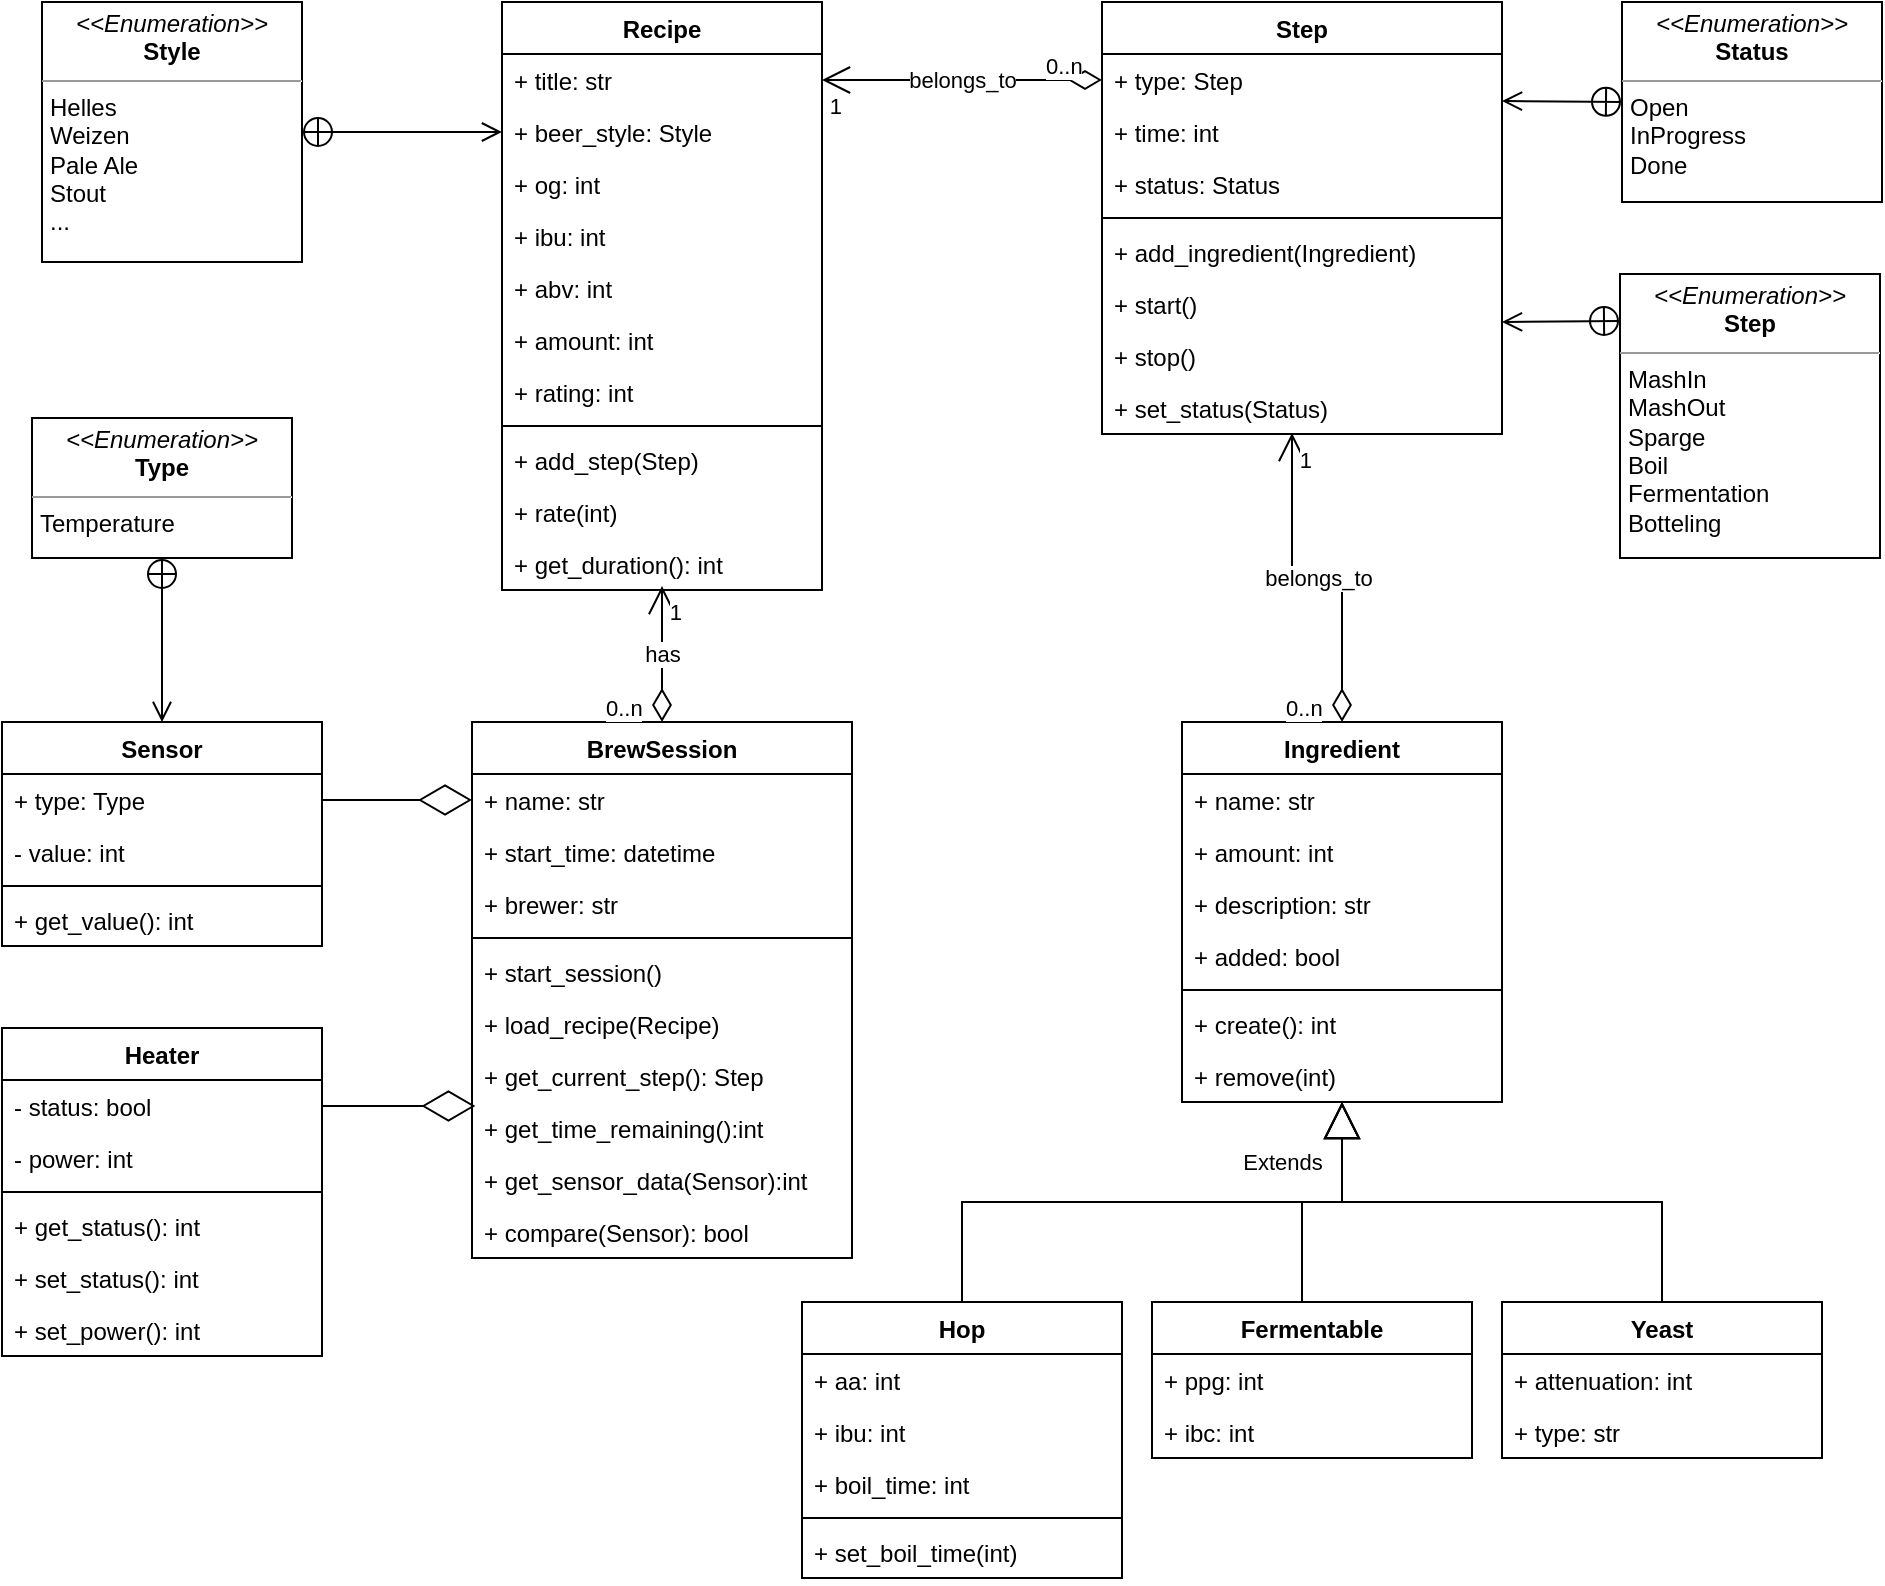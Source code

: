 <mxfile version="20.0.4" type="device" pages="4"><diagram id="474049iCHd0YN2IEDQ1o" name="UML"><mxGraphModel dx="1483" dy="907" grid="1" gridSize="10" guides="1" tooltips="1" connect="1" arrows="1" fold="1" page="1" pageScale="1" pageWidth="827" pageHeight="1169" math="0" shadow="0"><root><mxCell id="0"/><mxCell id="1" parent="0"/><mxCell id="PX-l-3QsRFoN9vIIL_Gz-28" value="Recipe" style="swimlane;fontStyle=1;align=center;verticalAlign=top;childLayout=stackLayout;horizontal=1;startSize=26;horizontalStack=0;resizeParent=1;resizeParentMax=0;resizeLast=0;collapsible=1;marginBottom=0;" parent="1" vertex="1"><mxGeometry x="280" y="30" width="160" height="294" as="geometry"/></mxCell><mxCell id="PX-l-3QsRFoN9vIIL_Gz-29" value="+ title: str" style="text;strokeColor=none;fillColor=none;align=left;verticalAlign=top;spacingLeft=4;spacingRight=4;overflow=hidden;rotatable=0;points=[[0,0.5],[1,0.5]];portConstraint=eastwest;" parent="PX-l-3QsRFoN9vIIL_Gz-28" vertex="1"><mxGeometry y="26" width="160" height="26" as="geometry"/></mxCell><mxCell id="_XzTBsYIQ24NZ0gjoMmI-53" value="+ beer_style: Style" style="text;strokeColor=none;fillColor=none;align=left;verticalAlign=top;spacingLeft=4;spacingRight=4;overflow=hidden;rotatable=0;points=[[0,0.5],[1,0.5]];portConstraint=eastwest;" parent="PX-l-3QsRFoN9vIIL_Gz-28" vertex="1"><mxGeometry y="52" width="160" height="26" as="geometry"/></mxCell><mxCell id="_XzTBsYIQ24NZ0gjoMmI-54" value="+ og: int" style="text;strokeColor=none;fillColor=none;align=left;verticalAlign=top;spacingLeft=4;spacingRight=4;overflow=hidden;rotatable=0;points=[[0,0.5],[1,0.5]];portConstraint=eastwest;" parent="PX-l-3QsRFoN9vIIL_Gz-28" vertex="1"><mxGeometry y="78" width="160" height="26" as="geometry"/></mxCell><mxCell id="_XzTBsYIQ24NZ0gjoMmI-55" value="+ ibu: int" style="text;strokeColor=none;fillColor=none;align=left;verticalAlign=top;spacingLeft=4;spacingRight=4;overflow=hidden;rotatable=0;points=[[0,0.5],[1,0.5]];portConstraint=eastwest;" parent="PX-l-3QsRFoN9vIIL_Gz-28" vertex="1"><mxGeometry y="104" width="160" height="26" as="geometry"/></mxCell><mxCell id="_XzTBsYIQ24NZ0gjoMmI-56" value="+ abv: int" style="text;strokeColor=none;fillColor=none;align=left;verticalAlign=top;spacingLeft=4;spacingRight=4;overflow=hidden;rotatable=0;points=[[0,0.5],[1,0.5]];portConstraint=eastwest;" parent="PX-l-3QsRFoN9vIIL_Gz-28" vertex="1"><mxGeometry y="130" width="160" height="26" as="geometry"/></mxCell><mxCell id="_XzTBsYIQ24NZ0gjoMmI-58" value="+ amount: int" style="text;strokeColor=none;fillColor=none;align=left;verticalAlign=top;spacingLeft=4;spacingRight=4;overflow=hidden;rotatable=0;points=[[0,0.5],[1,0.5]];portConstraint=eastwest;" parent="PX-l-3QsRFoN9vIIL_Gz-28" vertex="1"><mxGeometry y="156" width="160" height="26" as="geometry"/></mxCell><mxCell id="oLCbrtwrpg8MVHfHt1f5-1" value="+ rating: int" style="text;strokeColor=none;fillColor=none;align=left;verticalAlign=top;spacingLeft=4;spacingRight=4;overflow=hidden;rotatable=0;points=[[0,0.5],[1,0.5]];portConstraint=eastwest;" vertex="1" parent="PX-l-3QsRFoN9vIIL_Gz-28"><mxGeometry y="182" width="160" height="26" as="geometry"/></mxCell><mxCell id="PX-l-3QsRFoN9vIIL_Gz-30" value="" style="line;strokeWidth=1;fillColor=none;align=left;verticalAlign=middle;spacingTop=-1;spacingLeft=3;spacingRight=3;rotatable=0;labelPosition=right;points=[];portConstraint=eastwest;" parent="PX-l-3QsRFoN9vIIL_Gz-28" vertex="1"><mxGeometry y="208" width="160" height="8" as="geometry"/></mxCell><mxCell id="PX-l-3QsRFoN9vIIL_Gz-31" value="+ add_step(Step)" style="text;strokeColor=none;fillColor=none;align=left;verticalAlign=top;spacingLeft=4;spacingRight=4;overflow=hidden;rotatable=0;points=[[0,0.5],[1,0.5]];portConstraint=eastwest;" parent="PX-l-3QsRFoN9vIIL_Gz-28" vertex="1"><mxGeometry y="216" width="160" height="26" as="geometry"/></mxCell><mxCell id="oLCbrtwrpg8MVHfHt1f5-2" value="+ rate(int)" style="text;strokeColor=none;fillColor=none;align=left;verticalAlign=top;spacingLeft=4;spacingRight=4;overflow=hidden;rotatable=0;points=[[0,0.5],[1,0.5]];portConstraint=eastwest;" vertex="1" parent="PX-l-3QsRFoN9vIIL_Gz-28"><mxGeometry y="242" width="160" height="26" as="geometry"/></mxCell><mxCell id="_XzTBsYIQ24NZ0gjoMmI-57" value="+ get_duration(): int" style="text;strokeColor=none;fillColor=none;align=left;verticalAlign=top;spacingLeft=4;spacingRight=4;overflow=hidden;rotatable=0;points=[[0,0.5],[1,0.5]];portConstraint=eastwest;" parent="PX-l-3QsRFoN9vIIL_Gz-28" vertex="1"><mxGeometry y="268" width="160" height="26" as="geometry"/></mxCell><mxCell id="PX-l-3QsRFoN9vIIL_Gz-32" value="Step" style="swimlane;fontStyle=1;align=center;verticalAlign=top;childLayout=stackLayout;horizontal=1;startSize=26;horizontalStack=0;resizeParent=1;resizeParentMax=0;resizeLast=0;collapsible=1;marginBottom=0;" parent="1" vertex="1"><mxGeometry x="580" y="30" width="200" height="216" as="geometry"/></mxCell><mxCell id="PX-l-3QsRFoN9vIIL_Gz-33" value="+ type: Step" style="text;strokeColor=none;fillColor=none;align=left;verticalAlign=top;spacingLeft=4;spacingRight=4;overflow=hidden;rotatable=0;points=[[0,0.5],[1,0.5]];portConstraint=eastwest;" parent="PX-l-3QsRFoN9vIIL_Gz-32" vertex="1"><mxGeometry y="26" width="200" height="26" as="geometry"/></mxCell><mxCell id="_XzTBsYIQ24NZ0gjoMmI-19" value="+ time: int" style="text;strokeColor=none;fillColor=none;align=left;verticalAlign=top;spacingLeft=4;spacingRight=4;overflow=hidden;rotatable=0;points=[[0,0.5],[1,0.5]];portConstraint=eastwest;" parent="PX-l-3QsRFoN9vIIL_Gz-32" vertex="1"><mxGeometry y="52" width="200" height="26" as="geometry"/></mxCell><mxCell id="_XzTBsYIQ24NZ0gjoMmI-20" value="+ status: Status" style="text;strokeColor=none;fillColor=none;align=left;verticalAlign=top;spacingLeft=4;spacingRight=4;overflow=hidden;rotatable=0;points=[[0,0.5],[1,0.5]];portConstraint=eastwest;" parent="PX-l-3QsRFoN9vIIL_Gz-32" vertex="1"><mxGeometry y="78" width="200" height="26" as="geometry"/></mxCell><mxCell id="PX-l-3QsRFoN9vIIL_Gz-34" value="" style="line;strokeWidth=1;fillColor=none;align=left;verticalAlign=middle;spacingTop=-1;spacingLeft=3;spacingRight=3;rotatable=0;labelPosition=right;points=[];portConstraint=eastwest;" parent="PX-l-3QsRFoN9vIIL_Gz-32" vertex="1"><mxGeometry y="104" width="200" height="8" as="geometry"/></mxCell><mxCell id="PX-l-3QsRFoN9vIIL_Gz-35" value="+ add_ingredient(Ingredient)" style="text;strokeColor=none;fillColor=none;align=left;verticalAlign=top;spacingLeft=4;spacingRight=4;overflow=hidden;rotatable=0;points=[[0,0.5],[1,0.5]];portConstraint=eastwest;" parent="PX-l-3QsRFoN9vIIL_Gz-32" vertex="1"><mxGeometry y="112" width="200" height="26" as="geometry"/></mxCell><mxCell id="_XzTBsYIQ24NZ0gjoMmI-23" value="+ start()" style="text;strokeColor=none;fillColor=none;align=left;verticalAlign=top;spacingLeft=4;spacingRight=4;overflow=hidden;rotatable=0;points=[[0,0.5],[1,0.5]];portConstraint=eastwest;" parent="PX-l-3QsRFoN9vIIL_Gz-32" vertex="1"><mxGeometry y="138" width="200" height="26" as="geometry"/></mxCell><mxCell id="_XzTBsYIQ24NZ0gjoMmI-24" value="+ stop()" style="text;strokeColor=none;fillColor=none;align=left;verticalAlign=top;spacingLeft=4;spacingRight=4;overflow=hidden;rotatable=0;points=[[0,0.5],[1,0.5]];portConstraint=eastwest;" parent="PX-l-3QsRFoN9vIIL_Gz-32" vertex="1"><mxGeometry y="164" width="200" height="26" as="geometry"/></mxCell><mxCell id="_XzTBsYIQ24NZ0gjoMmI-25" value="+ set_status(Status)" style="text;strokeColor=none;fillColor=none;align=left;verticalAlign=top;spacingLeft=4;spacingRight=4;overflow=hidden;rotatable=0;points=[[0,0.5],[1,0.5]];portConstraint=eastwest;" parent="PX-l-3QsRFoN9vIIL_Gz-32" vertex="1"><mxGeometry y="190" width="200" height="26" as="geometry"/></mxCell><mxCell id="PX-l-3QsRFoN9vIIL_Gz-36" value="Ingredient" style="swimlane;fontStyle=1;align=center;verticalAlign=top;childLayout=stackLayout;horizontal=1;startSize=26;horizontalStack=0;resizeParent=1;resizeParentMax=0;resizeLast=0;collapsible=1;marginBottom=0;" parent="1" vertex="1"><mxGeometry x="620" y="390" width="160" height="190" as="geometry"/></mxCell><mxCell id="PX-l-3QsRFoN9vIIL_Gz-37" value="+ name: str" style="text;strokeColor=none;fillColor=none;align=left;verticalAlign=top;spacingLeft=4;spacingRight=4;overflow=hidden;rotatable=0;points=[[0,0.5],[1,0.5]];portConstraint=eastwest;" parent="PX-l-3QsRFoN9vIIL_Gz-36" vertex="1"><mxGeometry y="26" width="160" height="26" as="geometry"/></mxCell><mxCell id="_XzTBsYIQ24NZ0gjoMmI-8" value="+ amount: int" style="text;strokeColor=none;fillColor=none;align=left;verticalAlign=top;spacingLeft=4;spacingRight=4;overflow=hidden;rotatable=0;points=[[0,0.5],[1,0.5]];portConstraint=eastwest;" parent="PX-l-3QsRFoN9vIIL_Gz-36" vertex="1"><mxGeometry y="52" width="160" height="26" as="geometry"/></mxCell><mxCell id="_XzTBsYIQ24NZ0gjoMmI-9" value="+ description: str" style="text;strokeColor=none;fillColor=none;align=left;verticalAlign=top;spacingLeft=4;spacingRight=4;overflow=hidden;rotatable=0;points=[[0,0.5],[1,0.5]];portConstraint=eastwest;" parent="PX-l-3QsRFoN9vIIL_Gz-36" vertex="1"><mxGeometry y="78" width="160" height="26" as="geometry"/></mxCell><mxCell id="_XzTBsYIQ24NZ0gjoMmI-26" value="+ added: bool" style="text;strokeColor=none;fillColor=none;align=left;verticalAlign=top;spacingLeft=4;spacingRight=4;overflow=hidden;rotatable=0;points=[[0,0.5],[1,0.5]];portConstraint=eastwest;labelBackgroundColor=default;" parent="PX-l-3QsRFoN9vIIL_Gz-36" vertex="1"><mxGeometry y="104" width="160" height="26" as="geometry"/></mxCell><mxCell id="PX-l-3QsRFoN9vIIL_Gz-38" value="" style="line;strokeWidth=1;fillColor=none;align=left;verticalAlign=middle;spacingTop=-1;spacingLeft=3;spacingRight=3;rotatable=0;labelPosition=right;points=[];portConstraint=eastwest;" parent="PX-l-3QsRFoN9vIIL_Gz-36" vertex="1"><mxGeometry y="130" width="160" height="8" as="geometry"/></mxCell><mxCell id="PX-l-3QsRFoN9vIIL_Gz-39" value="+ create(): int" style="text;strokeColor=none;fillColor=none;align=left;verticalAlign=top;spacingLeft=4;spacingRight=4;overflow=hidden;rotatable=0;points=[[0,0.5],[1,0.5]];portConstraint=eastwest;" parent="PX-l-3QsRFoN9vIIL_Gz-36" vertex="1"><mxGeometry y="138" width="160" height="26" as="geometry"/></mxCell><mxCell id="_XzTBsYIQ24NZ0gjoMmI-18" value="+ remove(int)" style="text;strokeColor=none;fillColor=none;align=left;verticalAlign=top;spacingLeft=4;spacingRight=4;overflow=hidden;rotatable=0;points=[[0,0.5],[1,0.5]];portConstraint=eastwest;" parent="PX-l-3QsRFoN9vIIL_Gz-36" vertex="1"><mxGeometry y="164" width="160" height="26" as="geometry"/></mxCell><mxCell id="PX-l-3QsRFoN9vIIL_Gz-44" value="BrewSession" style="swimlane;fontStyle=1;align=center;verticalAlign=top;childLayout=stackLayout;horizontal=1;startSize=26;horizontalStack=0;resizeParent=1;resizeParentMax=0;resizeLast=0;collapsible=1;marginBottom=0;" parent="1" vertex="1"><mxGeometry x="265" y="390" width="190" height="268" as="geometry"/></mxCell><mxCell id="SAcdtLRZnFAqE3g62NRV-2" value="+ name: str" style="text;strokeColor=none;fillColor=none;align=left;verticalAlign=top;spacingLeft=4;spacingRight=4;overflow=hidden;rotatable=0;points=[[0,0.5],[1,0.5]];portConstraint=eastwest;" vertex="1" parent="PX-l-3QsRFoN9vIIL_Gz-44"><mxGeometry y="26" width="190" height="26" as="geometry"/></mxCell><mxCell id="PX-l-3QsRFoN9vIIL_Gz-45" value="+ start_time: datetime" style="text;strokeColor=none;fillColor=none;align=left;verticalAlign=top;spacingLeft=4;spacingRight=4;overflow=hidden;rotatable=0;points=[[0,0.5],[1,0.5]];portConstraint=eastwest;" parent="PX-l-3QsRFoN9vIIL_Gz-44" vertex="1"><mxGeometry y="52" width="190" height="26" as="geometry"/></mxCell><mxCell id="SAcdtLRZnFAqE3g62NRV-3" value="+ brewer: str" style="text;strokeColor=none;fillColor=none;align=left;verticalAlign=top;spacingLeft=4;spacingRight=4;overflow=hidden;rotatable=0;points=[[0,0.5],[1,0.5]];portConstraint=eastwest;" vertex="1" parent="PX-l-3QsRFoN9vIIL_Gz-44"><mxGeometry y="78" width="190" height="26" as="geometry"/></mxCell><mxCell id="PX-l-3QsRFoN9vIIL_Gz-46" value="" style="line;strokeWidth=1;fillColor=none;align=left;verticalAlign=middle;spacingTop=-1;spacingLeft=3;spacingRight=3;rotatable=0;labelPosition=right;points=[];portConstraint=eastwest;" parent="PX-l-3QsRFoN9vIIL_Gz-44" vertex="1"><mxGeometry y="104" width="190" height="8" as="geometry"/></mxCell><mxCell id="PX-l-3QsRFoN9vIIL_Gz-47" value="+ start_session()" style="text;strokeColor=none;fillColor=none;align=left;verticalAlign=top;spacingLeft=4;spacingRight=4;overflow=hidden;rotatable=0;points=[[0,0.5],[1,0.5]];portConstraint=eastwest;" parent="PX-l-3QsRFoN9vIIL_Gz-44" vertex="1"><mxGeometry y="112" width="190" height="26" as="geometry"/></mxCell><mxCell id="SAcdtLRZnFAqE3g62NRV-4" value="+ load_recipe(Recipe)" style="text;strokeColor=none;fillColor=none;align=left;verticalAlign=top;spacingLeft=4;spacingRight=4;overflow=hidden;rotatable=0;points=[[0,0.5],[1,0.5]];portConstraint=eastwest;" vertex="1" parent="PX-l-3QsRFoN9vIIL_Gz-44"><mxGeometry y="138" width="190" height="26" as="geometry"/></mxCell><mxCell id="SAcdtLRZnFAqE3g62NRV-5" value="+ get_current_step(): Step" style="text;strokeColor=none;fillColor=none;align=left;verticalAlign=top;spacingLeft=4;spacingRight=4;overflow=hidden;rotatable=0;points=[[0,0.5],[1,0.5]];portConstraint=eastwest;" vertex="1" parent="PX-l-3QsRFoN9vIIL_Gz-44"><mxGeometry y="164" width="190" height="26" as="geometry"/></mxCell><mxCell id="SAcdtLRZnFAqE3g62NRV-7" value="+ get_time_remaining():int" style="text;strokeColor=none;fillColor=none;align=left;verticalAlign=top;spacingLeft=4;spacingRight=4;overflow=hidden;rotatable=0;points=[[0,0.5],[1,0.5]];portConstraint=eastwest;" vertex="1" parent="PX-l-3QsRFoN9vIIL_Gz-44"><mxGeometry y="190" width="190" height="26" as="geometry"/></mxCell><mxCell id="SAcdtLRZnFAqE3g62NRV-8" value="+ get_sensor_data(Sensor):int" style="text;strokeColor=none;fillColor=none;align=left;verticalAlign=top;spacingLeft=4;spacingRight=4;overflow=hidden;rotatable=0;points=[[0,0.5],[1,0.5]];portConstraint=eastwest;" vertex="1" parent="PX-l-3QsRFoN9vIIL_Gz-44"><mxGeometry y="216" width="190" height="26" as="geometry"/></mxCell><mxCell id="nB3Y0Ve9XR0udn6rhqAG-11" value="+ compare(Sensor): bool" style="text;strokeColor=none;fillColor=none;align=left;verticalAlign=top;spacingLeft=4;spacingRight=4;overflow=hidden;rotatable=0;points=[[0,0.5],[1,0.5]];portConstraint=eastwest;" vertex="1" parent="PX-l-3QsRFoN9vIIL_Gz-44"><mxGeometry y="242" width="190" height="26" as="geometry"/></mxCell><mxCell id="_XzTBsYIQ24NZ0gjoMmI-3" value="belongs_to" style="endArrow=open;html=1;endSize=12;startArrow=diamondThin;startSize=14;startFill=0;edgeStyle=orthogonalEdgeStyle;rounded=0;exitX=0.5;exitY=0;exitDx=0;exitDy=0;entryX=0.475;entryY=0.981;entryDx=0;entryDy=0;entryPerimeter=0;" parent="1" source="PX-l-3QsRFoN9vIIL_Gz-36" target="_XzTBsYIQ24NZ0gjoMmI-25" edge="1"><mxGeometry relative="1" as="geometry"><mxPoint x="510" y="270" as="sourcePoint"/><mxPoint x="670" y="270" as="targetPoint"/></mxGeometry></mxCell><mxCell id="_XzTBsYIQ24NZ0gjoMmI-4" value="0..n" style="edgeLabel;resizable=0;html=1;align=left;verticalAlign=top;" parent="_XzTBsYIQ24NZ0gjoMmI-3" connectable="0" vertex="1"><mxGeometry x="-1" relative="1" as="geometry"><mxPoint x="-30" y="-20" as="offset"/></mxGeometry></mxCell><mxCell id="_XzTBsYIQ24NZ0gjoMmI-5" value="1" style="edgeLabel;resizable=0;html=1;align=right;verticalAlign=top;" parent="_XzTBsYIQ24NZ0gjoMmI-3" connectable="0" vertex="1"><mxGeometry x="1" relative="1" as="geometry"><mxPoint x="10" as="offset"/></mxGeometry></mxCell><mxCell id="_XzTBsYIQ24NZ0gjoMmI-21" value="&lt;p style=&quot;margin:0px;margin-top:4px;text-align:center;&quot;&gt;&lt;i&gt;&amp;lt;&amp;lt;Enumeration&amp;gt;&amp;gt;&lt;/i&gt;&lt;br&gt;&lt;b&gt;Step&lt;/b&gt;&lt;/p&gt;&lt;hr size=&quot;1&quot;&gt;&lt;p style=&quot;margin:0px;margin-left:4px;&quot;&gt;MashIn&lt;/p&gt;&lt;p style=&quot;margin:0px;margin-left:4px;&quot;&gt;MashOut&lt;/p&gt;&lt;p style=&quot;margin:0px;margin-left:4px;&quot;&gt;Sparge&lt;/p&gt;&lt;p style=&quot;margin:0px;margin-left:4px;&quot;&gt;Boil&lt;/p&gt;&lt;p style=&quot;margin:0px;margin-left:4px;&quot;&gt;Fermentation&lt;/p&gt;&lt;p style=&quot;margin:0px;margin-left:4px;&quot;&gt;Botteling&lt;/p&gt;&lt;p style=&quot;margin:0px;margin-left:4px;&quot;&gt;&lt;br&gt;&lt;/p&gt;" style="verticalAlign=top;align=left;overflow=fill;fontSize=12;fontFamily=Helvetica;html=1;" parent="1" vertex="1"><mxGeometry x="839" y="166" width="130" height="142" as="geometry"/></mxCell><mxCell id="_XzTBsYIQ24NZ0gjoMmI-22" value="" style="endArrow=open;startArrow=circlePlus;endFill=0;startFill=0;endSize=8;html=1;rounded=0;exitX=0;exitY=0.165;exitDx=0;exitDy=0;exitPerimeter=0;" parent="1" source="_XzTBsYIQ24NZ0gjoMmI-21" edge="1"><mxGeometry width="160" relative="1" as="geometry"><mxPoint x="810" y="196" as="sourcePoint"/><mxPoint x="780" y="190" as="targetPoint"/></mxGeometry></mxCell><mxCell id="_XzTBsYIQ24NZ0gjoMmI-27" value="&lt;p style=&quot;margin:0px;margin-top:4px;text-align:center;&quot;&gt;&lt;i&gt;&amp;lt;&amp;lt;Enumeration&amp;gt;&amp;gt;&lt;/i&gt;&lt;br&gt;&lt;b&gt;Status&lt;/b&gt;&lt;/p&gt;&lt;hr size=&quot;1&quot;&gt;&lt;p style=&quot;margin:0px;margin-left:4px;&quot;&gt;Open&lt;/p&gt;&lt;p style=&quot;margin:0px;margin-left:4px;&quot;&gt;InProgress&lt;/p&gt;&lt;p style=&quot;margin:0px;margin-left:4px;&quot;&gt;Done&lt;/p&gt;&lt;p style=&quot;margin:0px;margin-left:4px;&quot;&gt;&lt;br&gt;&lt;/p&gt;" style="verticalAlign=top;align=left;overflow=fill;fontSize=12;fontFamily=Helvetica;html=1;" parent="1" vertex="1"><mxGeometry x="840" y="30" width="130" height="100" as="geometry"/></mxCell><mxCell id="_XzTBsYIQ24NZ0gjoMmI-29" value="" style="endArrow=open;startArrow=circlePlus;endFill=0;startFill=0;endSize=8;html=1;rounded=0;entryX=1;entryY=0.904;entryDx=0;entryDy=0;exitX=0;exitY=0.5;exitDx=0;exitDy=0;entryPerimeter=0;" parent="1" source="_XzTBsYIQ24NZ0gjoMmI-27" target="PX-l-3QsRFoN9vIIL_Gz-33" edge="1"><mxGeometry width="160" relative="1" as="geometry"><mxPoint x="810" y="138" as="sourcePoint"/><mxPoint x="810" y="188" as="targetPoint"/></mxGeometry></mxCell><mxCell id="_XzTBsYIQ24NZ0gjoMmI-30" value="Hop" style="swimlane;fontStyle=1;align=center;verticalAlign=top;childLayout=stackLayout;horizontal=1;startSize=26;horizontalStack=0;resizeParent=1;resizeParentMax=0;resizeLast=0;collapsible=1;marginBottom=0;labelBackgroundColor=default;" parent="1" vertex="1"><mxGeometry x="430" y="680" width="160" height="138" as="geometry"/></mxCell><mxCell id="_XzTBsYIQ24NZ0gjoMmI-31" value="+ aa: int" style="text;strokeColor=none;fillColor=none;align=left;verticalAlign=top;spacingLeft=4;spacingRight=4;overflow=hidden;rotatable=0;points=[[0,0.5],[1,0.5]];portConstraint=eastwest;labelBackgroundColor=default;" parent="_XzTBsYIQ24NZ0gjoMmI-30" vertex="1"><mxGeometry y="26" width="160" height="26" as="geometry"/></mxCell><mxCell id="_XzTBsYIQ24NZ0gjoMmI-34" value="+ ibu: int" style="text;strokeColor=none;fillColor=none;align=left;verticalAlign=top;spacingLeft=4;spacingRight=4;overflow=hidden;rotatable=0;points=[[0,0.5],[1,0.5]];portConstraint=eastwest;labelBackgroundColor=default;" parent="_XzTBsYIQ24NZ0gjoMmI-30" vertex="1"><mxGeometry y="52" width="160" height="26" as="geometry"/></mxCell><mxCell id="_XzTBsYIQ24NZ0gjoMmI-35" value="+ boil_time: int" style="text;strokeColor=none;fillColor=none;align=left;verticalAlign=top;spacingLeft=4;spacingRight=4;overflow=hidden;rotatable=0;points=[[0,0.5],[1,0.5]];portConstraint=eastwest;labelBackgroundColor=default;" parent="_XzTBsYIQ24NZ0gjoMmI-30" vertex="1"><mxGeometry y="78" width="160" height="26" as="geometry"/></mxCell><mxCell id="_XzTBsYIQ24NZ0gjoMmI-32" value="" style="line;strokeWidth=1;fillColor=none;align=left;verticalAlign=middle;spacingTop=-1;spacingLeft=3;spacingRight=3;rotatable=0;labelPosition=right;points=[];portConstraint=eastwest;labelBackgroundColor=default;" parent="_XzTBsYIQ24NZ0gjoMmI-30" vertex="1"><mxGeometry y="104" width="160" height="8" as="geometry"/></mxCell><mxCell id="_XzTBsYIQ24NZ0gjoMmI-33" value="+ set_boil_time(int)" style="text;strokeColor=none;fillColor=none;align=left;verticalAlign=top;spacingLeft=4;spacingRight=4;overflow=hidden;rotatable=0;points=[[0,0.5],[1,0.5]];portConstraint=eastwest;labelBackgroundColor=default;" parent="_XzTBsYIQ24NZ0gjoMmI-30" vertex="1"><mxGeometry y="112" width="160" height="26" as="geometry"/></mxCell><mxCell id="_XzTBsYIQ24NZ0gjoMmI-36" value="Fermentable" style="swimlane;fontStyle=1;align=center;verticalAlign=top;childLayout=stackLayout;horizontal=1;startSize=26;horizontalStack=0;resizeParent=1;resizeParentMax=0;resizeLast=0;collapsible=1;marginBottom=0;labelBackgroundColor=default;" parent="1" vertex="1"><mxGeometry x="605" y="680" width="160" height="78" as="geometry"/></mxCell><mxCell id="_XzTBsYIQ24NZ0gjoMmI-37" value="+ ppg: int" style="text;strokeColor=none;fillColor=none;align=left;verticalAlign=top;spacingLeft=4;spacingRight=4;overflow=hidden;rotatable=0;points=[[0,0.5],[1,0.5]];portConstraint=eastwest;labelBackgroundColor=default;" parent="_XzTBsYIQ24NZ0gjoMmI-36" vertex="1"><mxGeometry y="26" width="160" height="26" as="geometry"/></mxCell><mxCell id="_XzTBsYIQ24NZ0gjoMmI-38" value="+ ibc: int" style="text;strokeColor=none;fillColor=none;align=left;verticalAlign=top;spacingLeft=4;spacingRight=4;overflow=hidden;rotatable=0;points=[[0,0.5],[1,0.5]];portConstraint=eastwest;labelBackgroundColor=default;" parent="_XzTBsYIQ24NZ0gjoMmI-36" vertex="1"><mxGeometry y="52" width="160" height="26" as="geometry"/></mxCell><mxCell id="_XzTBsYIQ24NZ0gjoMmI-42" value="Yeast" style="swimlane;fontStyle=1;align=center;verticalAlign=top;childLayout=stackLayout;horizontal=1;startSize=26;horizontalStack=0;resizeParent=1;resizeParentMax=0;resizeLast=0;collapsible=1;marginBottom=0;labelBackgroundColor=default;" parent="1" vertex="1"><mxGeometry x="780" y="680" width="160" height="78" as="geometry"/></mxCell><mxCell id="_XzTBsYIQ24NZ0gjoMmI-43" value="+ attenuation: int" style="text;strokeColor=none;fillColor=none;align=left;verticalAlign=top;spacingLeft=4;spacingRight=4;overflow=hidden;rotatable=0;points=[[0,0.5],[1,0.5]];portConstraint=eastwest;labelBackgroundColor=default;" parent="_XzTBsYIQ24NZ0gjoMmI-42" vertex="1"><mxGeometry y="26" width="160" height="26" as="geometry"/></mxCell><mxCell id="_XzTBsYIQ24NZ0gjoMmI-44" value="+ type: str" style="text;strokeColor=none;fillColor=none;align=left;verticalAlign=top;spacingLeft=4;spacingRight=4;overflow=hidden;rotatable=0;points=[[0,0.5],[1,0.5]];portConstraint=eastwest;labelBackgroundColor=default;" parent="_XzTBsYIQ24NZ0gjoMmI-42" vertex="1"><mxGeometry y="52" width="160" height="26" as="geometry"/></mxCell><mxCell id="_XzTBsYIQ24NZ0gjoMmI-45" value="Extends" style="endArrow=block;endSize=16;endFill=0;html=1;rounded=0;exitX=0.5;exitY=0;exitDx=0;exitDy=0;edgeStyle=elbowEdgeStyle;elbow=vertical;" parent="1" source="_XzTBsYIQ24NZ0gjoMmI-30" edge="1"><mxGeometry x="0.448" y="20" width="160" relative="1" as="geometry"><mxPoint x="580" y="900" as="sourcePoint"/><mxPoint x="700" y="580" as="targetPoint"/><Array as="points"><mxPoint x="690" y="630"/></Array><mxPoint as="offset"/></mxGeometry></mxCell><mxCell id="_XzTBsYIQ24NZ0gjoMmI-47" value="" style="endArrow=block;endSize=16;endFill=0;html=1;rounded=0;exitX=0.5;exitY=0;exitDx=0;exitDy=0;edgeStyle=elbowEdgeStyle;elbow=vertical;" parent="1" source="_XzTBsYIQ24NZ0gjoMmI-42" edge="1"><mxGeometry x="-0.128" y="-10" width="160" relative="1" as="geometry"><mxPoint x="890" y="600" as="sourcePoint"/><mxPoint x="700" y="580" as="targetPoint"/><Array as="points"><mxPoint x="900" y="630"/><mxPoint x="900" y="620"/><mxPoint x="890" y="620"/></Array><mxPoint as="offset"/></mxGeometry></mxCell><mxCell id="_XzTBsYIQ24NZ0gjoMmI-52" value="" style="endArrow=block;endSize=16;endFill=0;html=1;rounded=0;elbow=vertical;exitX=0.5;exitY=0;exitDx=0;exitDy=0;edgeStyle=orthogonalEdgeStyle;" parent="1" source="_XzTBsYIQ24NZ0gjoMmI-36" edge="1"><mxGeometry x="-0.307" y="-19" width="160" relative="1" as="geometry"><mxPoint x="750" y="830" as="sourcePoint"/><mxPoint x="700" y="580" as="targetPoint"/><Array as="points"><mxPoint x="680" y="630"/><mxPoint x="700" y="630"/></Array><mxPoint as="offset"/></mxGeometry></mxCell><mxCell id="_XzTBsYIQ24NZ0gjoMmI-59" value="belongs_to" style="endArrow=open;html=1;endSize=12;startArrow=diamondThin;startSize=14;startFill=0;edgeStyle=orthogonalEdgeStyle;rounded=0;exitX=0;exitY=0.5;exitDx=0;exitDy=0;entryX=1;entryY=0.5;entryDx=0;entryDy=0;" parent="1" source="PX-l-3QsRFoN9vIIL_Gz-33" target="PX-l-3QsRFoN9vIIL_Gz-29" edge="1"><mxGeometry relative="1" as="geometry"><mxPoint x="710" y="400" as="sourcePoint"/><mxPoint x="685" y="255.506" as="targetPoint"/></mxGeometry></mxCell><mxCell id="_XzTBsYIQ24NZ0gjoMmI-60" value="0..n" style="edgeLabel;resizable=0;html=1;align=left;verticalAlign=top;" parent="_XzTBsYIQ24NZ0gjoMmI-59" connectable="0" vertex="1"><mxGeometry x="-1" relative="1" as="geometry"><mxPoint x="-30" y="-20" as="offset"/></mxGeometry></mxCell><mxCell id="_XzTBsYIQ24NZ0gjoMmI-61" value="1" style="edgeLabel;resizable=0;html=1;align=right;verticalAlign=top;" parent="_XzTBsYIQ24NZ0gjoMmI-59" connectable="0" vertex="1"><mxGeometry x="1" relative="1" as="geometry"><mxPoint x="10" as="offset"/></mxGeometry></mxCell><mxCell id="_XzTBsYIQ24NZ0gjoMmI-62" value="&lt;p style=&quot;margin:0px;margin-top:4px;text-align:center;&quot;&gt;&lt;i&gt;&amp;lt;&amp;lt;Enumeration&amp;gt;&amp;gt;&lt;/i&gt;&lt;br&gt;&lt;b&gt;Style&lt;/b&gt;&lt;/p&gt;&lt;hr size=&quot;1&quot;&gt;&lt;p style=&quot;margin:0px;margin-left:4px;&quot;&gt;Helles&lt;/p&gt;&lt;p style=&quot;margin:0px;margin-left:4px;&quot;&gt;Weizen&lt;/p&gt;&lt;p style=&quot;margin:0px;margin-left:4px;&quot;&gt;Pale Ale&lt;/p&gt;&lt;p style=&quot;margin:0px;margin-left:4px;&quot;&gt;Stout&lt;/p&gt;&lt;p style=&quot;margin:0px;margin-left:4px;&quot;&gt;...&lt;/p&gt;&lt;p style=&quot;margin:0px;margin-left:4px;&quot;&gt;&lt;br&gt;&lt;/p&gt;" style="verticalAlign=top;align=left;overflow=fill;fontSize=12;fontFamily=Helvetica;html=1;" parent="1" vertex="1"><mxGeometry x="50" y="30" width="130" height="130" as="geometry"/></mxCell><mxCell id="_XzTBsYIQ24NZ0gjoMmI-63" value="" style="endArrow=open;startArrow=circlePlus;endFill=0;startFill=0;endSize=8;html=1;rounded=0;entryX=0;entryY=0.5;entryDx=0;entryDy=0;exitX=1;exitY=0.5;exitDx=0;exitDy=0;" parent="1" source="_XzTBsYIQ24NZ0gjoMmI-62" target="_XzTBsYIQ24NZ0gjoMmI-53" edge="1"><mxGeometry width="160" relative="1" as="geometry"><mxPoint x="820" y="148" as="sourcePoint"/><mxPoint x="820" y="198" as="targetPoint"/></mxGeometry></mxCell><mxCell id="nB3Y0Ve9XR0udn6rhqAG-1" value="Sensor" style="swimlane;fontStyle=1;align=center;verticalAlign=top;childLayout=stackLayout;horizontal=1;startSize=26;horizontalStack=0;resizeParent=1;resizeParentMax=0;resizeLast=0;collapsible=1;marginBottom=0;" vertex="1" parent="1"><mxGeometry x="30" y="390" width="160" height="112" as="geometry"/></mxCell><mxCell id="nB3Y0Ve9XR0udn6rhqAG-2" value="+ type: Type" style="text;strokeColor=none;fillColor=none;align=left;verticalAlign=top;spacingLeft=4;spacingRight=4;overflow=hidden;rotatable=0;points=[[0,0.5],[1,0.5]];portConstraint=eastwest;" vertex="1" parent="nB3Y0Ve9XR0udn6rhqAG-1"><mxGeometry y="26" width="160" height="26" as="geometry"/></mxCell><mxCell id="nB3Y0Ve9XR0udn6rhqAG-3" value="- value: int" style="text;strokeColor=none;fillColor=none;align=left;verticalAlign=top;spacingLeft=4;spacingRight=4;overflow=hidden;rotatable=0;points=[[0,0.5],[1,0.5]];portConstraint=eastwest;" vertex="1" parent="nB3Y0Ve9XR0udn6rhqAG-1"><mxGeometry y="52" width="160" height="26" as="geometry"/></mxCell><mxCell id="nB3Y0Ve9XR0udn6rhqAG-5" value="" style="line;strokeWidth=1;fillColor=none;align=left;verticalAlign=middle;spacingTop=-1;spacingLeft=3;spacingRight=3;rotatable=0;labelPosition=right;points=[];portConstraint=eastwest;" vertex="1" parent="nB3Y0Ve9XR0udn6rhqAG-1"><mxGeometry y="78" width="160" height="8" as="geometry"/></mxCell><mxCell id="nB3Y0Ve9XR0udn6rhqAG-6" value="+ get_value(): int" style="text;strokeColor=none;fillColor=none;align=left;verticalAlign=top;spacingLeft=4;spacingRight=4;overflow=hidden;rotatable=0;points=[[0,0.5],[1,0.5]];portConstraint=eastwest;" vertex="1" parent="nB3Y0Ve9XR0udn6rhqAG-1"><mxGeometry y="86" width="160" height="26" as="geometry"/></mxCell><mxCell id="nB3Y0Ve9XR0udn6rhqAG-12" value="&lt;p style=&quot;margin:0px;margin-top:4px;text-align:center;&quot;&gt;&lt;i&gt;&amp;lt;&amp;lt;Enumeration&amp;gt;&amp;gt;&lt;/i&gt;&lt;br&gt;&lt;b&gt;Type&lt;/b&gt;&lt;/p&gt;&lt;hr size=&quot;1&quot;&gt;&lt;p style=&quot;margin:0px;margin-left:4px;&quot;&gt;Temperature&lt;/p&gt;&lt;p style=&quot;margin:0px;margin-left:4px;&quot;&gt;&lt;br&gt;&lt;/p&gt;" style="verticalAlign=top;align=left;overflow=fill;fontSize=12;fontFamily=Helvetica;html=1;" vertex="1" parent="1"><mxGeometry x="45" y="238" width="130" height="70" as="geometry"/></mxCell><mxCell id="nB3Y0Ve9XR0udn6rhqAG-13" value="" style="endArrow=open;startArrow=circlePlus;endFill=0;startFill=0;endSize=8;html=1;rounded=0;exitX=0.5;exitY=1;exitDx=0;exitDy=0;" edge="1" parent="1" source="nB3Y0Ve9XR0udn6rhqAG-12" target="nB3Y0Ve9XR0udn6rhqAG-1"><mxGeometry width="160" relative="1" as="geometry"><mxPoint x="190" y="105" as="sourcePoint"/><mxPoint x="290" y="105" as="targetPoint"/></mxGeometry></mxCell><mxCell id="nB3Y0Ve9XR0udn6rhqAG-17" value="Heater" style="swimlane;fontStyle=1;align=center;verticalAlign=top;childLayout=stackLayout;horizontal=1;startSize=26;horizontalStack=0;resizeParent=1;resizeParentMax=0;resizeLast=0;collapsible=1;marginBottom=0;" vertex="1" parent="1"><mxGeometry x="30" y="543" width="160" height="164" as="geometry"/></mxCell><mxCell id="nB3Y0Ve9XR0udn6rhqAG-18" value="- status: bool" style="text;strokeColor=none;fillColor=none;align=left;verticalAlign=top;spacingLeft=4;spacingRight=4;overflow=hidden;rotatable=0;points=[[0,0.5],[1,0.5]];portConstraint=eastwest;" vertex="1" parent="nB3Y0Ve9XR0udn6rhqAG-17"><mxGeometry y="26" width="160" height="26" as="geometry"/></mxCell><mxCell id="ea5v3A7c6KfXkgEuPJtm-1" value="- power: int" style="text;strokeColor=none;fillColor=none;align=left;verticalAlign=top;spacingLeft=4;spacingRight=4;overflow=hidden;rotatable=0;points=[[0,0.5],[1,0.5]];portConstraint=eastwest;" vertex="1" parent="nB3Y0Ve9XR0udn6rhqAG-17"><mxGeometry y="52" width="160" height="26" as="geometry"/></mxCell><mxCell id="nB3Y0Ve9XR0udn6rhqAG-20" value="" style="line;strokeWidth=1;fillColor=none;align=left;verticalAlign=middle;spacingTop=-1;spacingLeft=3;spacingRight=3;rotatable=0;labelPosition=right;points=[];portConstraint=eastwest;" vertex="1" parent="nB3Y0Ve9XR0udn6rhqAG-17"><mxGeometry y="78" width="160" height="8" as="geometry"/></mxCell><mxCell id="nB3Y0Ve9XR0udn6rhqAG-21" value="+ get_status(): int" style="text;strokeColor=none;fillColor=none;align=left;verticalAlign=top;spacingLeft=4;spacingRight=4;overflow=hidden;rotatable=0;points=[[0,0.5],[1,0.5]];portConstraint=eastwest;" vertex="1" parent="nB3Y0Ve9XR0udn6rhqAG-17"><mxGeometry y="86" width="160" height="26" as="geometry"/></mxCell><mxCell id="nB3Y0Ve9XR0udn6rhqAG-27" value="+ set_status(): int" style="text;strokeColor=none;fillColor=none;align=left;verticalAlign=top;spacingLeft=4;spacingRight=4;overflow=hidden;rotatable=0;points=[[0,0.5],[1,0.5]];portConstraint=eastwest;" vertex="1" parent="nB3Y0Ve9XR0udn6rhqAG-17"><mxGeometry y="112" width="160" height="26" as="geometry"/></mxCell><mxCell id="ea5v3A7c6KfXkgEuPJtm-2" value="+ set_power(): int" style="text;strokeColor=none;fillColor=none;align=left;verticalAlign=top;spacingLeft=4;spacingRight=4;overflow=hidden;rotatable=0;points=[[0,0.5],[1,0.5]];portConstraint=eastwest;" vertex="1" parent="nB3Y0Ve9XR0udn6rhqAG-17"><mxGeometry y="138" width="160" height="26" as="geometry"/></mxCell><mxCell id="nB3Y0Ve9XR0udn6rhqAG-25" value="" style="endArrow=diamondThin;endFill=0;endSize=24;html=1;rounded=0;exitX=1;exitY=0.5;exitDx=0;exitDy=0;entryX=0;entryY=0.5;entryDx=0;entryDy=0;" edge="1" parent="1" source="nB3Y0Ve9XR0udn6rhqAG-2" target="SAcdtLRZnFAqE3g62NRV-2"><mxGeometry width="160" relative="1" as="geometry"><mxPoint x="150" y="510" as="sourcePoint"/><mxPoint x="310" y="510" as="targetPoint"/></mxGeometry></mxCell><mxCell id="nB3Y0Ve9XR0udn6rhqAG-26" value="" style="endArrow=diamondThin;endFill=0;endSize=24;html=1;rounded=0;exitX=1;exitY=0.5;exitDx=0;exitDy=0;entryX=0.009;entryY=0.077;entryDx=0;entryDy=0;entryPerimeter=0;" edge="1" parent="1" source="nB3Y0Ve9XR0udn6rhqAG-18" target="SAcdtLRZnFAqE3g62NRV-7"><mxGeometry width="160" relative="1" as="geometry"><mxPoint x="90" y="700" as="sourcePoint"/><mxPoint x="250" y="700" as="targetPoint"/></mxGeometry></mxCell><mxCell id="oLCbrtwrpg8MVHfHt1f5-3" value="has" style="endArrow=open;html=1;endSize=12;startArrow=diamondThin;startSize=14;startFill=0;edgeStyle=orthogonalEdgeStyle;rounded=0;exitX=0.5;exitY=0;exitDx=0;exitDy=0;" edge="1" parent="1" source="PX-l-3QsRFoN9vIIL_Gz-44"><mxGeometry relative="1" as="geometry"><mxPoint x="545" y="434.49" as="sourcePoint"/><mxPoint x="360" y="322" as="targetPoint"/></mxGeometry></mxCell><mxCell id="oLCbrtwrpg8MVHfHt1f5-4" value="0..n" style="edgeLabel;resizable=0;html=1;align=left;verticalAlign=top;" connectable="0" vertex="1" parent="oLCbrtwrpg8MVHfHt1f5-3"><mxGeometry x="-1" relative="1" as="geometry"><mxPoint x="-30" y="-20" as="offset"/></mxGeometry></mxCell><mxCell id="oLCbrtwrpg8MVHfHt1f5-5" value="1" style="edgeLabel;resizable=0;html=1;align=right;verticalAlign=top;" connectable="0" vertex="1" parent="oLCbrtwrpg8MVHfHt1f5-3"><mxGeometry x="1" relative="1" as="geometry"><mxPoint x="10" as="offset"/></mxGeometry></mxCell></root></mxGraphModel></diagram><diagram id="R-ADpjI0AUzyDLqXqli3" name="Sequenz"><mxGraphModel dx="1038" dy="635" grid="1" gridSize="10" guides="1" tooltips="1" connect="1" arrows="1" fold="1" page="1" pageScale="1" pageWidth="827" pageHeight="1169" math="0" shadow="0"><root><mxCell id="0"/><mxCell id="1" parent="0"/><mxCell id="xCf0ZK0eeuvy5TKDjWIp-1" value=":BrewSession" style="shape=umlLifeline;perimeter=lifelinePerimeter;whiteSpace=wrap;html=1;container=1;collapsible=0;recursiveResize=0;outlineConnect=0;" vertex="1" parent="1"><mxGeometry x="190" y="40" width="100" height="300" as="geometry"/></mxCell><mxCell id="xCf0ZK0eeuvy5TKDjWIp-4" value="" style="html=1;points=[];perimeter=orthogonalPerimeter;" vertex="1" parent="xCf0ZK0eeuvy5TKDjWIp-1"><mxGeometry x="45" y="50" width="10" height="160" as="geometry"/></mxCell><mxCell id="xCf0ZK0eeuvy5TKDjWIp-2" value="Brewer" style="shape=umlLifeline;participant=umlActor;perimeter=lifelinePerimeter;whiteSpace=wrap;html=1;container=1;collapsible=0;recursiveResize=0;verticalAlign=top;spacingTop=36;outlineConnect=0;" vertex="1" parent="1"><mxGeometry x="70" y="30" width="20" height="480" as="geometry"/></mxCell><mxCell id="xCf0ZK0eeuvy5TKDjWIp-3" value=":Recipe" style="shape=umlLifeline;perimeter=lifelinePerimeter;whiteSpace=wrap;html=1;container=1;collapsible=0;recursiveResize=0;outlineConnect=0;" vertex="1" parent="1"><mxGeometry x="350" y="40" width="100" height="470" as="geometry"/></mxCell><mxCell id="xCf0ZK0eeuvy5TKDjWIp-8" value="" style="html=1;points=[];perimeter=orthogonalPerimeter;" vertex="1" parent="xCf0ZK0eeuvy5TKDjWIp-3"><mxGeometry x="45" y="70" width="10" height="50" as="geometry"/></mxCell><mxCell id="xCf0ZK0eeuvy5TKDjWIp-5" value="start_session" style="html=1;verticalAlign=bottom;startArrow=oval;endArrow=block;startSize=8;rounded=0;" edge="1" target="xCf0ZK0eeuvy5TKDjWIp-4" parent="1" source="xCf0ZK0eeuvy5TKDjWIp-2"><mxGeometry relative="1" as="geometry"><mxPoint x="80" y="100" as="sourcePoint"/><Array as="points"><mxPoint x="120" y="90"/></Array></mxGeometry></mxCell><mxCell id="xCf0ZK0eeuvy5TKDjWIp-6" value="Database" style="shape=umlLifeline;participant=umlEntity;perimeter=lifelinePerimeter;whiteSpace=wrap;html=1;container=1;collapsible=0;recursiveResize=0;verticalAlign=top;spacingTop=36;outlineConnect=0;" vertex="1" parent="1"><mxGeometry x="840" y="40" width="40" height="470" as="geometry"/></mxCell><mxCell id="SIMnkj2J_LaK52esTKTW-12" value="" style="html=1;points=[];perimeter=orthogonalPerimeter;" vertex="1" parent="xCf0ZK0eeuvy5TKDjWIp-6"><mxGeometry x="15" y="400" width="10" height="40" as="geometry"/></mxCell><mxCell id="xCf0ZK0eeuvy5TKDjWIp-7" value=":Sensor (Temperture)" style="shape=umlLifeline;perimeter=lifelinePerimeter;whiteSpace=wrap;html=1;container=1;collapsible=0;recursiveResize=0;outlineConnect=0;" vertex="1" parent="1"><mxGeometry x="510" y="40" width="100" height="470" as="geometry"/></mxCell><mxCell id="B1MWnCWiByV09r6O2p03-3" value="" style="html=1;points=[];perimeter=orthogonalPerimeter;" vertex="1" parent="xCf0ZK0eeuvy5TKDjWIp-7"><mxGeometry x="45" y="165" width="10" height="55" as="geometry"/></mxCell><mxCell id="B1MWnCWiByV09r6O2p03-8" value=":BrewSession" style="shape=umlLifeline;perimeter=lifelinePerimeter;whiteSpace=wrap;html=1;container=1;collapsible=0;recursiveResize=0;outlineConnect=0;" vertex="1" parent="xCf0ZK0eeuvy5TKDjWIp-7"><mxGeometry x="-320" width="100" height="470" as="geometry"/></mxCell><mxCell id="B1MWnCWiByV09r6O2p03-9" value="" style="html=1;points=[];perimeter=orthogonalPerimeter;" vertex="1" parent="B1MWnCWiByV09r6O2p03-8"><mxGeometry x="45" y="50" width="10" height="180" as="geometry"/></mxCell><mxCell id="B1MWnCWiByV09r6O2p03-27" value="" style="html=1;points=[];perimeter=orthogonalPerimeter;" vertex="1" parent="B1MWnCWiByV09r6O2p03-8"><mxGeometry x="45" y="259" width="10" height="201" as="geometry"/></mxCell><mxCell id="B1MWnCWiByV09r6O2p03-28" value="compare_temperature" style="edgeStyle=orthogonalEdgeStyle;html=1;align=left;spacingLeft=2;endArrow=block;rounded=0;entryX=1;entryY=0;" edge="1" target="B1MWnCWiByV09r6O2p03-27" parent="B1MWnCWiByV09r6O2p03-8" source="B1MWnCWiByV09r6O2p03-9"><mxGeometry relative="1" as="geometry"><mxPoint x="50" y="240" as="sourcePoint"/><Array as="points"><mxPoint x="50" y="240"/><mxPoint x="80" y="240"/><mxPoint x="80" y="260"/></Array></mxGeometry></mxCell><mxCell id="B1MWnCWiByV09r6O2p03-5" value="current_temperture" style="html=1;verticalAlign=bottom;endArrow=open;dashed=1;endSize=8;rounded=0;entryX=1.1;entryY=0.899;entryDx=0;entryDy=0;entryPerimeter=0;exitX=0.5;exitY=0.851;exitDx=0;exitDy=0;exitPerimeter=0;" edge="1" source="B1MWnCWiByV09r6O2p03-3" parent="xCf0ZK0eeuvy5TKDjWIp-7" target="B1MWnCWiByV09r6O2p03-9"><mxGeometry relative="1" as="geometry"><mxPoint x="-260" y="212" as="targetPoint"/><mxPoint x="40" y="212" as="sourcePoint"/></mxGeometry></mxCell><mxCell id="xCf0ZK0eeuvy5TKDjWIp-9" value="load_steps" style="html=1;verticalAlign=bottom;endArrow=block;entryX=0;entryY=0;rounded=0;" edge="1" target="xCf0ZK0eeuvy5TKDjWIp-8" parent="1" source="B1MWnCWiByV09r6O2p03-8"><mxGeometry relative="1" as="geometry"><mxPoint x="260" y="110" as="sourcePoint"/></mxGeometry></mxCell><mxCell id="xCf0ZK0eeuvy5TKDjWIp-10" value="return_steps" style="html=1;verticalAlign=bottom;endArrow=open;dashed=1;endSize=8;exitX=0;exitY=0.95;rounded=0;" edge="1" source="xCf0ZK0eeuvy5TKDjWIp-8" parent="1" target="B1MWnCWiByV09r6O2p03-9"><mxGeometry relative="1" as="geometry"><mxPoint x="250" y="158" as="targetPoint"/></mxGeometry></mxCell><mxCell id="xCf0ZK0eeuvy5TKDjWIp-11" value="step_information" style="html=1;verticalAlign=bottom;endArrow=open;dashed=1;endSize=8;rounded=0;" edge="1" parent="1"><mxGeometry relative="1" as="geometry"><mxPoint x="240" y="177" as="sourcePoint"/><mxPoint x="79.5" y="177" as="targetPoint"/></mxGeometry></mxCell><mxCell id="B1MWnCWiByV09r6O2p03-1" value=":Heater" style="shape=umlLifeline;perimeter=lifelinePerimeter;whiteSpace=wrap;html=1;container=1;collapsible=0;recursiveResize=0;outlineConnect=0;" vertex="1" parent="1"><mxGeometry x="667" y="40" width="100" height="470" as="geometry"/></mxCell><mxCell id="B1MWnCWiByV09r6O2p03-23" value="" style="html=1;points=[];perimeter=orthogonalPerimeter;" vertex="1" parent="B1MWnCWiByV09r6O2p03-1"><mxGeometry x="45" y="270" width="10" height="40" as="geometry"/></mxCell><mxCell id="B1MWnCWiByV09r6O2p03-4" value="get_temperature" style="html=1;verticalAlign=bottom;endArrow=block;entryX=0;entryY=0;rounded=0;" edge="1" target="B1MWnCWiByV09r6O2p03-3" parent="1" source="xCf0ZK0eeuvy5TKDjWIp-1"><mxGeometry x="0.017" y="-10" relative="1" as="geometry"><mxPoint x="485" y="170" as="sourcePoint"/><mxPoint x="1" as="offset"/></mxGeometry></mxCell><mxCell id="B1MWnCWiByV09r6O2p03-24" value="set_status(power:int)" style="html=1;verticalAlign=bottom;endArrow=block;entryX=0;entryY=0;rounded=0;" edge="1" parent="1"><mxGeometry relative="1" as="geometry"><mxPoint x="240.5" y="310" as="sourcePoint"/><mxPoint x="713" y="310" as="targetPoint"/></mxGeometry></mxCell><mxCell id="B1MWnCWiByV09r6O2p03-32" value="save" style="html=1;verticalAlign=bottom;endArrow=block;rounded=0;exitX=0.656;exitY=0.235;exitDx=0;exitDy=0;exitPerimeter=0;" edge="1" parent="1" target="xCf0ZK0eeuvy5TKDjWIp-6"><mxGeometry width="80" relative="1" as="geometry"><mxPoint x="560.16" y="229.95" as="sourcePoint"/><mxPoint x="410" y="510" as="targetPoint"/></mxGeometry></mxCell><mxCell id="SIMnkj2J_LaK52esTKTW-4" value="time" style="html=1;verticalAlign=bottom;endArrow=open;dashed=1;endSize=8;rounded=0;" edge="1" parent="1"><mxGeometry relative="1" as="geometry"><mxPoint x="240" y="356" as="sourcePoint"/><mxPoint x="79.5" y="356" as="targetPoint"/></mxGeometry></mxCell><mxCell id="SIMnkj2J_LaK52esTKTW-5" value="temperature" style="html=1;verticalAlign=bottom;endArrow=open;dashed=1;endSize=8;rounded=0;" edge="1" parent="1"><mxGeometry relative="1" as="geometry"><mxPoint x="240.5" y="376" as="sourcePoint"/><mxPoint x="80" y="376" as="targetPoint"/></mxGeometry></mxCell><mxCell id="SIMnkj2J_LaK52esTKTW-6" value="heater_status" style="html=1;verticalAlign=bottom;endArrow=open;dashed=1;endSize=8;rounded=0;" edge="1" parent="1"><mxGeometry relative="1" as="geometry"><mxPoint x="240.5" y="396" as="sourcePoint"/><mxPoint x="80" y="396" as="targetPoint"/></mxGeometry></mxCell><mxCell id="SIMnkj2J_LaK52esTKTW-7" value="status" style="html=1;verticalAlign=bottom;endArrow=open;dashed=1;endSize=8;rounded=0;entryX=1.18;entryY=0.176;entryDx=0;entryDy=0;entryPerimeter=0;" edge="1" parent="1" target="B1MWnCWiByV09r6O2p03-27"><mxGeometry relative="1" as="geometry"><mxPoint x="710" y="340" as="sourcePoint"/><mxPoint x="250" y="340" as="targetPoint"/></mxGeometry></mxCell><mxCell id="SIMnkj2J_LaK52esTKTW-13" value="get_temperature_report" style="html=1;verticalAlign=bottom;endArrow=block;entryX=0;entryY=0;rounded=0;" edge="1" target="SIMnkj2J_LaK52esTKTW-12" parent="1" source="B1MWnCWiByV09r6O2p03-8"><mxGeometry relative="1" as="geometry"><mxPoint x="785" y="440" as="sourcePoint"/></mxGeometry></mxCell><mxCell id="SIMnkj2J_LaK52esTKTW-14" value="temperture" style="html=1;verticalAlign=bottom;endArrow=open;dashed=1;endSize=8;exitX=0;exitY=0.95;rounded=0;" edge="1" source="SIMnkj2J_LaK52esTKTW-12" parent="1" target="B1MWnCWiByV09r6O2p03-27"><mxGeometry relative="1" as="geometry"><mxPoint x="785" y="516" as="targetPoint"/></mxGeometry></mxCell><mxCell id="SIMnkj2J_LaK52esTKTW-15" value="loop" style="shape=umlFrame;whiteSpace=wrap;html=1;" vertex="1" parent="1"><mxGeometry x="160" y="190" width="610" height="220" as="geometry"/></mxCell></root></mxGraphModel></diagram><diagram id="KYhcGMiRtgCgqqnwtE5v" name="Architecture"><mxGraphModel dx="2125" dy="794" grid="1" gridSize="10" guides="1" tooltips="1" connect="1" arrows="1" fold="1" page="1" pageScale="1" pageWidth="827" pageHeight="1169" math="0" shadow="0"><root><mxCell id="0"/><mxCell id="1" parent="0"/><mxCell id="S7ujOX1coZLI65UWcG-g-18" style="edgeStyle=orthogonalEdgeStyle;rounded=0;orthogonalLoop=1;jettySize=auto;html=1;exitX=0;exitY=0.5;exitDx=0;exitDy=0;entryX=1;entryY=0.5;entryDx=0;entryDy=0;" edge="1" parent="1" source="S7ujOX1coZLI65UWcG-g-17" target="S7ujOX1coZLI65UWcG-g-9"><mxGeometry relative="1" as="geometry"/></mxCell><mxCell id="S7ujOX1coZLI65UWcG-g-17" value="Brewing System" style="rounded=1;whiteSpace=wrap;html=1;fillColor=#E6E6E6;fontColor=#333333;strokeColor=#666666;strokeWidth=0;verticalAlign=top;labelPosition=center;verticalLabelPosition=middle;align=center;" vertex="1" parent="1"><mxGeometry x="560" y="290" width="290" height="110" as="geometry"/></mxCell><mxCell id="S7ujOX1coZLI65UWcG-g-19" style="edgeStyle=orthogonalEdgeStyle;rounded=0;orthogonalLoop=1;jettySize=auto;html=1;entryX=1;entryY=0.5;entryDx=0;entryDy=0;" edge="1" parent="1" source="S7ujOX1coZLI65UWcG-g-16" target="S7ujOX1coZLI65UWcG-g-9"><mxGeometry relative="1" as="geometry"><mxPoint x="510" y="250" as="targetPoint"/></mxGeometry></mxCell><mxCell id="S7ujOX1coZLI65UWcG-g-16" value="Community Webapplication" style="rounded=1;whiteSpace=wrap;html=1;fillColor=#E6E6E6;fontColor=#333333;strokeColor=#666666;strokeWidth=0;verticalAlign=top;labelPosition=center;verticalLabelPosition=middle;align=center;" vertex="1" parent="1"><mxGeometry x="560" y="102" width="290" height="110" as="geometry"/></mxCell><mxCell id="S7ujOX1coZLI65UWcG-g-12" value="Analytics Plattform" style="rounded=1;whiteSpace=wrap;html=1;fillColor=#E6E6E6;fontColor=#333333;strokeColor=#666666;strokeWidth=0;verticalAlign=top;labelPosition=center;verticalLabelPosition=middle;align=center;" vertex="1" parent="1"><mxGeometry x="210" y="354" width="290" height="110" as="geometry"/></mxCell><mxCell id="S7ujOX1coZLI65UWcG-g-14" style="edgeStyle=orthogonalEdgeStyle;rounded=0;orthogonalLoop=1;jettySize=auto;html=1;" edge="1" parent="1" source="S7ujOX1coZLI65UWcG-g-9" target="S7ujOX1coZLI65UWcG-g-12"><mxGeometry relative="1" as="geometry"/></mxCell><mxCell id="S7ujOX1coZLI65UWcG-g-9" value="Storage Solution&lt;br&gt;Key Value / Relational" style="rounded=1;whiteSpace=wrap;html=1;fillColor=#E6E6E6;fontColor=#333333;strokeColor=#666666;strokeWidth=0;verticalAlign=top;labelPosition=center;verticalLabelPosition=middle;align=center;" vertex="1" parent="1"><mxGeometry x="210" y="157" width="290" height="170" as="geometry"/></mxCell><mxCell id="S7ujOX1coZLI65UWcG-g-11" style="edgeStyle=orthogonalEdgeStyle;rounded=0;orthogonalLoop=1;jettySize=auto;html=1;entryX=0;entryY=0.5;entryDx=0;entryDy=0;" edge="1" parent="1" source="S7ujOX1coZLI65UWcG-g-8" target="S7ujOX1coZLI65UWcG-g-9"><mxGeometry relative="1" as="geometry"/></mxCell><mxCell id="S7ujOX1coZLI65UWcG-g-8" value="On Demand Actions" style="rounded=1;whiteSpace=wrap;html=1;fillColor=#E6E6E6;fontColor=#333333;strokeColor=#666666;strokeWidth=0;verticalAlign=top;labelPosition=center;verticalLabelPosition=middle;align=center;" vertex="1" parent="1"><mxGeometry x="45" y="77" width="120" height="330" as="geometry"/></mxCell><mxCell id="S7ujOX1coZLI65UWcG-g-10" value="" style="edgeStyle=orthogonalEdgeStyle;rounded=0;orthogonalLoop=1;jettySize=auto;html=1;entryX=0;entryY=0.5;entryDx=0;entryDy=0;" edge="1" parent="1" source="S7ujOX1coZLI65UWcG-g-7" target="S7ujOX1coZLI65UWcG-g-8"><mxGeometry relative="1" as="geometry"/></mxCell><mxCell id="S7ujOX1coZLI65UWcG-g-7" value="IoT Edge&lt;br&gt;Sensor Processing" style="rounded=1;whiteSpace=wrap;html=1;fillColor=#E6E6E6;fontColor=#333333;strokeColor=#666666;strokeWidth=0;verticalAlign=top;labelPosition=center;verticalLabelPosition=middle;align=center;" vertex="1" parent="1"><mxGeometry x="-115.5" y="77" width="120" height="330" as="geometry"/></mxCell><mxCell id="rH5Y50cOh7Yu48XT8ESp-1" value="" style="aspect=fixed;html=1;points=[];align=center;image;fontSize=12;image=img/lib/azure2/iot/Function_Apps.svg;" vertex="1" parent="1"><mxGeometry x="71" y="212" width="68" height="60" as="geometry"/></mxCell><mxCell id="rH5Y50cOh7Yu48XT8ESp-3" value="" style="aspect=fixed;html=1;points=[];align=center;image;fontSize=12;image=img/lib/azure2/storage/Storage_Accounts.svg;" vertex="1" parent="1"><mxGeometry x="390" y="234" width="65" height="52" as="geometry"/></mxCell><mxCell id="rH5Y50cOh7Yu48XT8ESp-7" value="" style="aspect=fixed;html=1;points=[];align=center;image;fontSize=12;image=img/lib/azure2/preview/Static_Apps.svg;" vertex="1" parent="1"><mxGeometry x="601" y="329" width="70" height="56.0" as="geometry"/></mxCell><mxCell id="rH5Y50cOh7Yu48XT8ESp-8" value="" style="aspect=fixed;html=1;points=[];align=center;image;fontSize=12;image=img/lib/azure2/databases/Azure_Cosmos_DB.svg;" vertex="1" parent="1"><mxGeometry x="270" y="228" width="64" height="64" as="geometry"/></mxCell><mxCell id="S7ujOX1coZLI65UWcG-g-1" value="" style="aspect=fixed;html=1;points=[];align=center;image;fontSize=12;image=img/lib/azure2/ai_machine_learning/Machine_Learning_Studio_Web_Service_Plans.svg;" vertex="1" parent="1"><mxGeometry x="268" y="392" width="68" height="64" as="geometry"/></mxCell><mxCell id="S7ujOX1coZLI65UWcG-g-2" value="" style="aspect=fixed;html=1;points=[];align=center;image;fontSize=12;image=img/lib/azure2/app_services/App_Service_Domains.svg;" vertex="1" parent="1"><mxGeometry x="606" y="145" width="65" height="52" as="geometry"/></mxCell><mxCell id="S7ujOX1coZLI65UWcG-g-3" value="" style="aspect=fixed;html=1;points=[];align=center;image;fontSize=12;image=img/lib/azure2/identity/Users.svg;" vertex="1" parent="1"><mxGeometry x="746" y="326.38" width="56" height="61.25" as="geometry"/></mxCell><mxCell id="S7ujOX1coZLI65UWcG-g-4" value="" style="aspect=fixed;html=1;points=[];align=center;image;fontSize=12;image=img/lib/azure2/identity/Groups.svg;" vertex="1" parent="1"><mxGeometry x="740" y="145" width="68" height="56.0" as="geometry"/></mxCell><mxCell id="S7ujOX1coZLI65UWcG-g-5" value="" style="aspect=fixed;html=1;points=[];align=center;image;fontSize=12;image=img/lib/azure2/analytics/Event_Hubs.svg;" vertex="1" parent="1"><mxGeometry x="-89" y="160" width="67" height="60" as="geometry"/></mxCell><mxCell id="S7ujOX1coZLI65UWcG-g-6" value="" style="aspect=fixed;html=1;points=[];align=center;image;fontSize=12;image=img/lib/azure2/analytics/Stream_Analytics_Jobs.svg;" vertex="1" parent="1"><mxGeometry x="-90" y="270" width="68" height="58.0" as="geometry"/></mxCell><mxCell id="S7ujOX1coZLI65UWcG-g-15" value="" style="aspect=fixed;html=1;points=[];align=center;image;fontSize=12;image=img/lib/azure2/analytics/Analysis_Services.svg;strokeWidth=0;fillColor=#E6E6E6;" vertex="1" parent="1"><mxGeometry x="391" y="400" width="63" height="48" as="geometry"/></mxCell></root></mxGraphModel></diagram><diagram id="YcOJdNlJH3um6MJXPTEA" name="Dataflow"><mxGraphModel dx="1038" dy="577" grid="1" gridSize="10" guides="1" tooltips="1" connect="1" arrows="1" fold="1" page="1" pageScale="1" pageWidth="827" pageHeight="1169" math="0" shadow="0"><root><mxCell id="0"/><mxCell id="1" parent="0"/><mxCell id="LLZZlE91fwtkk2HegDG9-6" style="edgeStyle=orthogonalEdgeStyle;rounded=0;orthogonalLoop=1;jettySize=auto;html=1;entryX=0;entryY=0.5;entryDx=0;entryDy=0;" edge="1" parent="1" source="LLZZlE91fwtkk2HegDG9-2" target="LLZZlE91fwtkk2HegDG9-3"><mxGeometry relative="1" as="geometry"/></mxCell><mxCell id="LLZZlE91fwtkk2HegDG9-2" value="Brewing" style="html=1;dashed=0;whitespace=wrap;shape=mxgraph.dfd.start;strokeWidth=0;fillColor=#E6E6E6;" vertex="1" parent="1"><mxGeometry x="50" y="60" width="140" height="40" as="geometry"/></mxCell><mxCell id="LLZZlE91fwtkk2HegDG9-3" value="Start Brewing" style="html=1;dashed=0;whitespace=wrap;strokeWidth=0;fillColor=#E6E6E6;" vertex="1" parent="1"><mxGeometry x="280" y="55" width="100" height="50" as="geometry"/></mxCell><mxCell id="LLZZlE91fwtkk2HegDG9-7" value="Step&lt;br&gt;Information" style="edgeStyle=orthogonalEdgeStyle;rounded=0;orthogonalLoop=1;jettySize=auto;html=1;entryX=1;entryY=0.5;entryDx=0;entryDy=0;exitX=0;exitY=0.5;exitDx=0;exitDy=0;" edge="1" parent="1" source="LLZZlE91fwtkk2HegDG9-27" target="LLZZlE91fwtkk2HegDG9-3"><mxGeometry relative="1" as="geometry"><mxPoint x="470" y="80" as="sourcePoint"/></mxGeometry></mxCell><mxCell id="LLZZlE91fwtkk2HegDG9-8" value="" style="html=1;dashed=0;whitespace=wrap;shape=mxgraph.dfd.loop;strokeWidth=0;fillColor=#E6E6E6;" vertex="1" parent="1"><mxGeometry x="170" y="120" width="460" height="370" as="geometry"/></mxCell><mxCell id="LLZZlE91fwtkk2HegDG9-17" style="edgeStyle=orthogonalEdgeStyle;rounded=0;orthogonalLoop=1;jettySize=auto;html=1;entryX=0.5;entryY=0;entryDx=0;entryDy=0;" edge="1" parent="1" source="LLZZlE91fwtkk2HegDG9-9" target="LLZZlE91fwtkk2HegDG9-15"><mxGeometry relative="1" as="geometry"/></mxCell><mxCell id="LLZZlE91fwtkk2HegDG9-9" value="Start Step" style="html=1;dashed=0;whitespace=wrap;strokeWidth=0;fillColor=#E6E6E6;" vertex="1" parent="1"><mxGeometry x="280" y="140" width="100" height="50" as="geometry"/></mxCell><mxCell id="LLZZlE91fwtkk2HegDG9-12" style="edgeStyle=orthogonalEdgeStyle;rounded=0;orthogonalLoop=1;jettySize=auto;html=1;entryX=1;entryY=0.5;entryDx=0;entryDy=0;" edge="1" parent="1" source="LLZZlE91fwtkk2HegDG9-11" target="LLZZlE91fwtkk2HegDG9-9"><mxGeometry relative="1" as="geometry"/></mxCell><mxCell id="LLZZlE91fwtkk2HegDG9-11" value="Ingredients&lt;br&gt;Temperature" style="shape=document;whiteSpace=wrap;html=1;boundedLbl=1;dashed=0;flipH=1;strokeWidth=0;fillColor=#E6E6E6;" vertex="1" parent="1"><mxGeometry x="440" y="170" width="100" height="70" as="geometry"/></mxCell><mxCell id="LLZZlE91fwtkk2HegDG9-18" style="edgeStyle=orthogonalEdgeStyle;rounded=0;orthogonalLoop=1;jettySize=auto;html=1;" edge="1" parent="1" source="LLZZlE91fwtkk2HegDG9-15" target="LLZZlE91fwtkk2HegDG9-16"><mxGeometry relative="1" as="geometry"/></mxCell><mxCell id="LLZZlE91fwtkk2HegDG9-15" value="Add Ingredients" style="html=1;dashed=0;whitespace=wrap;strokeWidth=0;fillColor=#E6E6E6;" vertex="1" parent="1"><mxGeometry x="280" y="230" width="100" height="50" as="geometry"/></mxCell><mxCell id="LLZZlE91fwtkk2HegDG9-23" value="" style="edgeStyle=orthogonalEdgeStyle;rounded=0;orthogonalLoop=1;jettySize=auto;html=1;" edge="1" parent="1" source="LLZZlE91fwtkk2HegDG9-16" target="LLZZlE91fwtkk2HegDG9-21"><mxGeometry relative="1" as="geometry"/></mxCell><mxCell id="LLZZlE91fwtkk2HegDG9-16" value="Set Temperature" style="html=1;dashed=0;whitespace=wrap;strokeWidth=0;fillColor=#E6E6E6;" vertex="1" parent="1"><mxGeometry x="280" y="320" width="100" height="50" as="geometry"/></mxCell><mxCell id="LLZZlE91fwtkk2HegDG9-20" style="edgeStyle=orthogonalEdgeStyle;rounded=0;orthogonalLoop=1;jettySize=auto;html=1;" edge="1" parent="1" source="LLZZlE91fwtkk2HegDG9-19" target="LLZZlE91fwtkk2HegDG9-16"><mxGeometry relative="1" as="geometry"/></mxCell><mxCell id="LLZZlE91fwtkk2HegDG9-22" style="edgeStyle=orthogonalEdgeStyle;rounded=0;orthogonalLoop=1;jettySize=auto;html=1;entryX=1;entryY=0.5;entryDx=0;entryDy=0;" edge="1" parent="1" source="LLZZlE91fwtkk2HegDG9-19" target="LLZZlE91fwtkk2HegDG9-21"><mxGeometry relative="1" as="geometry"/></mxCell><mxCell id="LLZZlE91fwtkk2HegDG9-25" style="edgeStyle=orthogonalEdgeStyle;rounded=0;orthogonalLoop=1;jettySize=auto;html=1;" edge="1" parent="1" source="LLZZlE91fwtkk2HegDG9-19" target="LLZZlE91fwtkk2HegDG9-24"><mxGeometry relative="1" as="geometry"/></mxCell><mxCell id="LLZZlE91fwtkk2HegDG9-19" value="Current Temperature" style="shape=document;whiteSpace=wrap;html=1;boundedLbl=1;dashed=0;flipH=1;strokeWidth=0;fillColor=#E6E6E6;" vertex="1" parent="1"><mxGeometry x="440" y="310" width="100" height="70" as="geometry"/></mxCell><mxCell id="LLZZlE91fwtkk2HegDG9-21" value="Control &lt;br&gt;Temperature" style="html=1;dashed=0;whitespace=wrap;strokeWidth=0;fillColor=#E6E6E6;" vertex="1" parent="1"><mxGeometry x="280" y="410" width="100" height="50" as="geometry"/></mxCell><mxCell id="LLZZlE91fwtkk2HegDG9-10" style="edgeStyle=orthogonalEdgeStyle;rounded=0;orthogonalLoop=1;jettySize=auto;html=1;entryX=0.5;entryY=0;entryDx=0;entryDy=0;" edge="1" parent="1" source="LLZZlE91fwtkk2HegDG9-3" target="LLZZlE91fwtkk2HegDG9-9"><mxGeometry relative="1" as="geometry"/></mxCell><mxCell id="LLZZlE91fwtkk2HegDG9-24" value="Database" style="html=1;dashed=0;whitespace=wrap;shape=partialRectangle;right=0;left=0;strokeWidth=0;fillColor=#E6E6E6;" vertex="1" parent="1"><mxGeometry x="440" y="420" width="100" height="30" as="geometry"/></mxCell><mxCell id="LLZZlE91fwtkk2HegDG9-28" style="edgeStyle=orthogonalEdgeStyle;rounded=0;orthogonalLoop=1;jettySize=auto;html=1;entryX=0.5;entryY=0;entryDx=0;entryDy=0;" edge="1" parent="1" source="LLZZlE91fwtkk2HegDG9-27" target="LLZZlE91fwtkk2HegDG9-11"><mxGeometry relative="1" as="geometry"/></mxCell><mxCell id="LLZZlE91fwtkk2HegDG9-27" value="Recipe" style="swimlane;fontStyle=0;childLayout=stackLayout;horizontal=1;startSize=20;fillColor=#ffffff;horizontalStack=0;resizeParent=1;resizeParentMax=0;resizeLast=0;collapsible=0;marginBottom=0;swimlaneFillColor=#ffffff;strokeWidth=0;" vertex="1" parent="1"><mxGeometry x="480" y="55" width="100" height="50" as="geometry"/></mxCell></root></mxGraphModel></diagram></mxfile>